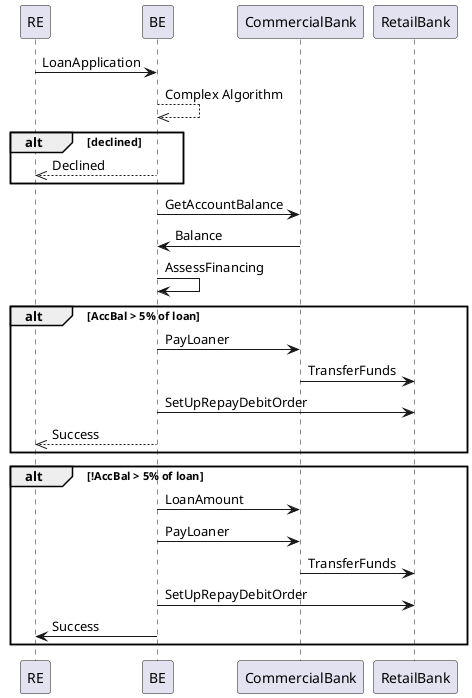 @startuml OnStart
RE -> BE: LoanApplication
BE -->> BE: Complex Algorithm
alt declined
    BE -->> RE: Declined
end

BE -> CommercialBank: GetAccountBalance
CommercialBank -> BE: Balance
BE -> BE: AssessFinancing

alt AccBal > 5% of loan
    BE -> CommercialBank: PayLoaner
    CommercialBank -> RetailBank: TransferFunds
    BE -> RetailBank: SetUpRepayDebitOrder
    BE -->> RE: Success
end

alt !AccBal > 5% of loan
    BE -> CommercialBank: LoanAmount
    BE -> CommercialBank: PayLoaner
    CommercialBank -> RetailBank: TransferFunds
    BE -> RetailBank: SetUpRepayDebitOrder
    BE -> RE: Success
end
@enduml
